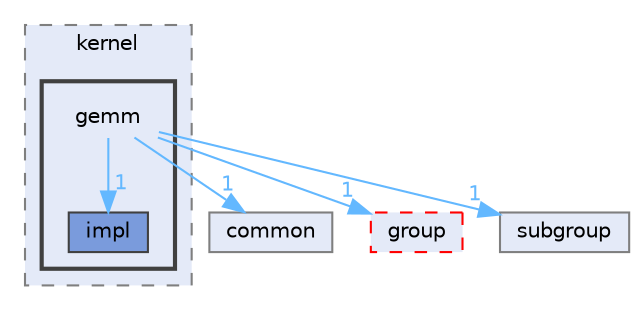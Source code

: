 digraph "include/experimental/kernel/gemm"
{
 // LATEX_PDF_SIZE
  bgcolor="transparent";
  edge [fontname=Helvetica,fontsize=10,labelfontname=Helvetica,labelfontsize=10];
  node [fontname=Helvetica,fontsize=10,shape=box,height=0.2,width=0.4];
  compound=true
  subgraph clusterdir_da6d88b16527b966b2bed57376e43e91 {
    graph [ bgcolor="#e4eaf8", pencolor="grey50", label="kernel", fontname=Helvetica,fontsize=10 style="filled,dashed", URL="dir_da6d88b16527b966b2bed57376e43e91.html",tooltip=""]
  subgraph clusterdir_4fe3df07a26ab5b1ad0957c2fd4d064e {
    graph [ bgcolor="#e4eaf8", pencolor="grey25", label="", fontname=Helvetica,fontsize=10 style="filled,bold", URL="dir_4fe3df07a26ab5b1ad0957c2fd4d064e.html",tooltip=""]
    dir_4fe3df07a26ab5b1ad0957c2fd4d064e [shape=plaintext, label="gemm"];
  dir_31e4383cf6f31f96f39d99e1ee2051a6 [label="impl", fillcolor="#7a9bdc", color="grey25", style="filled", URL="dir_31e4383cf6f31f96f39d99e1ee2051a6.html",tooltip=""];
  }
  }
  dir_4d3106a75df04f1e8e08f7fdd7e68f7e [label="common", fillcolor="#e4eaf8", color="grey50", style="filled", URL="dir_4d3106a75df04f1e8e08f7fdd7e68f7e.html",tooltip=""];
  dir_6cebb349e4d63b3d4aebac2b846d4ac3 [label="group", fillcolor="#e4eaf8", color="red", style="filled,dashed", URL="dir_6cebb349e4d63b3d4aebac2b846d4ac3.html",tooltip=""];
  dir_7158ba01021871150c6825fce9de9714 [label="subgroup", fillcolor="#e4eaf8", color="grey50", style="filled", URL="dir_7158ba01021871150c6825fce9de9714.html",tooltip=""];
  dir_4fe3df07a26ab5b1ad0957c2fd4d064e->dir_31e4383cf6f31f96f39d99e1ee2051a6 [headlabel="1", labeldistance=1.5 headhref="dir_000021_000027.html" color="steelblue1" fontcolor="steelblue1"];
  dir_4fe3df07a26ab5b1ad0957c2fd4d064e->dir_4d3106a75df04f1e8e08f7fdd7e68f7e [headlabel="1", labeldistance=1.5 headhref="dir_000021_000012.html" color="steelblue1" fontcolor="steelblue1"];
  dir_4fe3df07a26ab5b1ad0957c2fd4d064e->dir_6cebb349e4d63b3d4aebac2b846d4ac3 [headlabel="1", labeldistance=1.5 headhref="dir_000021_000024.html" color="steelblue1" fontcolor="steelblue1"];
  dir_4fe3df07a26ab5b1ad0957c2fd4d064e->dir_7158ba01021871150c6825fce9de9714 [headlabel="1", labeldistance=1.5 headhref="dir_000021_000042.html" color="steelblue1" fontcolor="steelblue1"];
}
